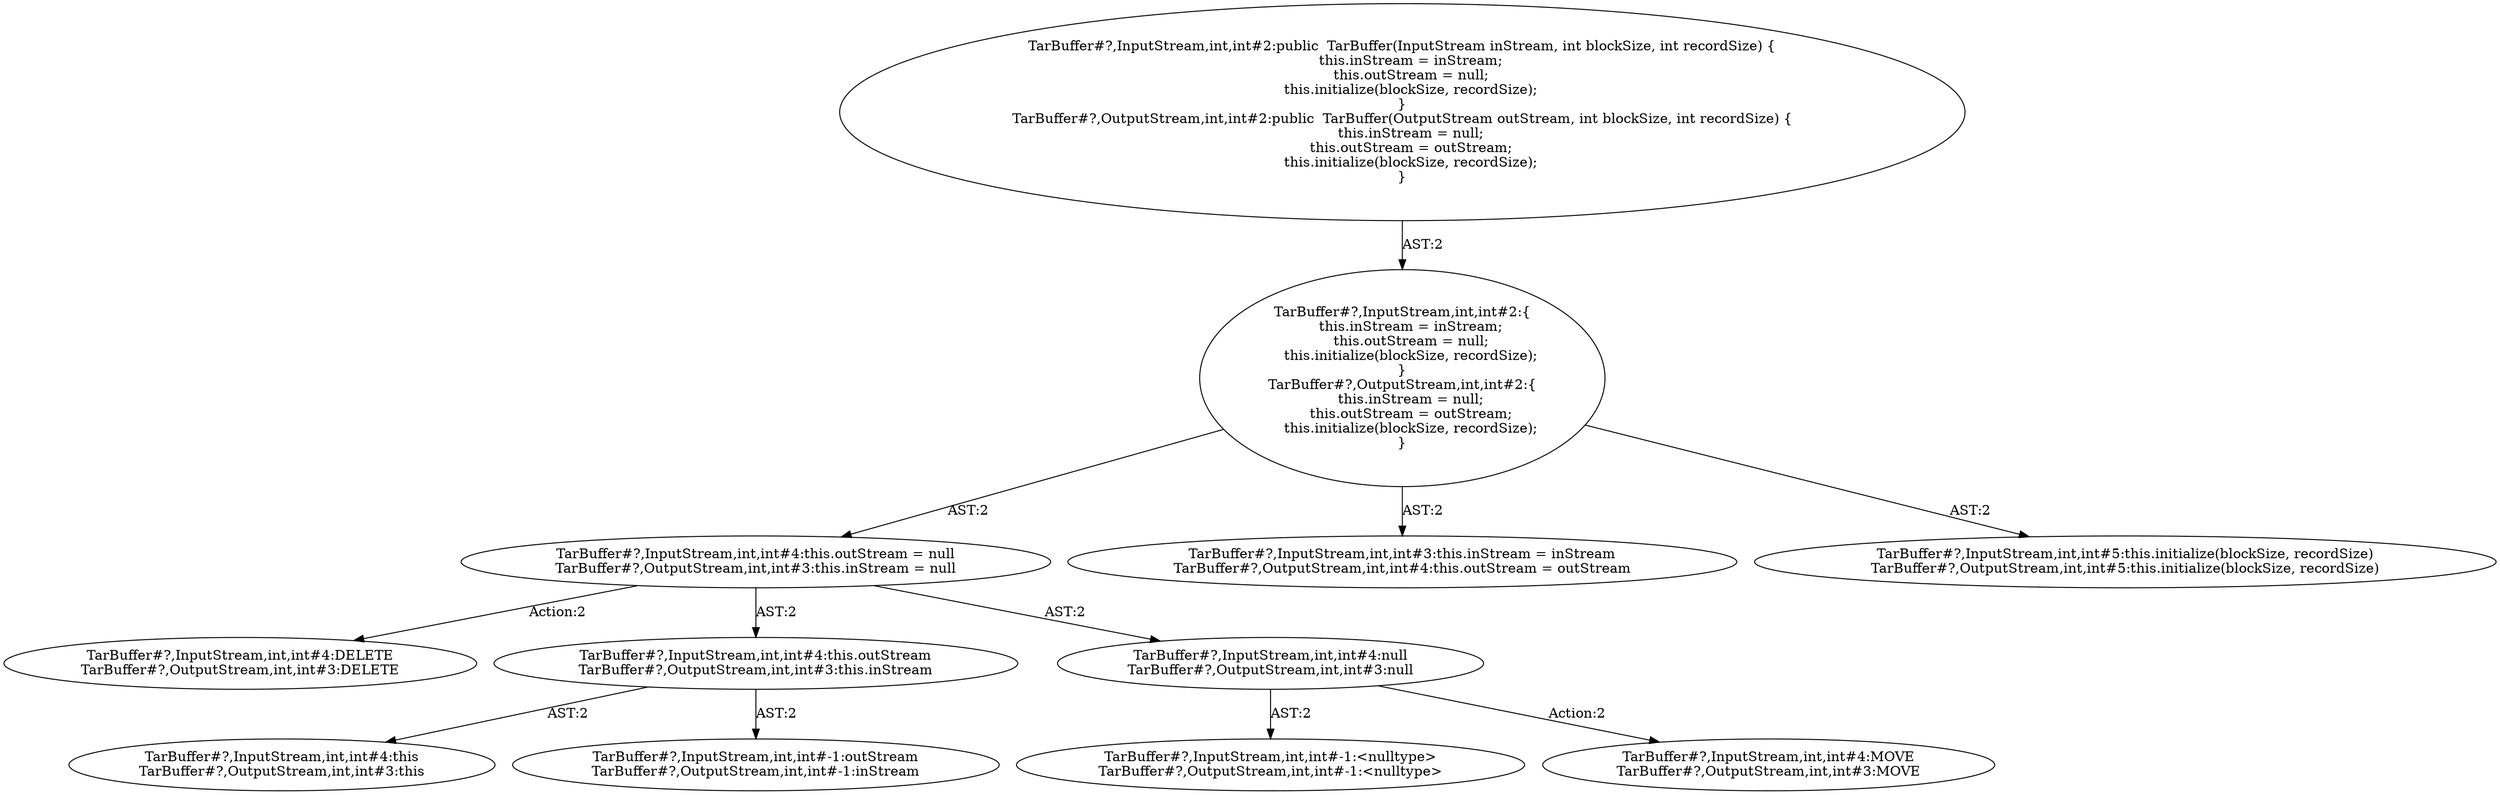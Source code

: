 digraph "Pattern" {
0 [label="TarBuffer#?,InputStream,int,int#4:DELETE
TarBuffer#?,OutputStream,int,int#3:DELETE" shape=ellipse]
1 [label="TarBuffer#?,InputStream,int,int#4:this.outStream = null
TarBuffer#?,OutputStream,int,int#3:this.inStream = null" shape=ellipse]
2 [label="TarBuffer#?,InputStream,int,int#2:\{
    this.inStream = inStream;
    this.outStream = null;
    this.initialize(blockSize, recordSize);
\}
TarBuffer#?,OutputStream,int,int#2:\{
    this.inStream = null;
    this.outStream = outStream;
    this.initialize(blockSize, recordSize);
\}" shape=ellipse]
3 [label="TarBuffer#?,InputStream,int,int#2:public  TarBuffer(InputStream inStream, int blockSize, int recordSize) \{
    this.inStream = inStream;
    this.outStream = null;
    this.initialize(blockSize, recordSize);
\}
TarBuffer#?,OutputStream,int,int#2:public  TarBuffer(OutputStream outStream, int blockSize, int recordSize) \{
    this.inStream = null;
    this.outStream = outStream;
    this.initialize(blockSize, recordSize);
\}" shape=ellipse]
4 [label="TarBuffer#?,InputStream,int,int#3:this.inStream = inStream
TarBuffer#?,OutputStream,int,int#4:this.outStream = outStream" shape=ellipse]
5 [label="TarBuffer#?,InputStream,int,int#5:this.initialize(blockSize, recordSize)
TarBuffer#?,OutputStream,int,int#5:this.initialize(blockSize, recordSize)" shape=ellipse]
6 [label="TarBuffer#?,InputStream,int,int#4:this.outStream
TarBuffer#?,OutputStream,int,int#3:this.inStream" shape=ellipse]
7 [label="TarBuffer#?,InputStream,int,int#4:this
TarBuffer#?,OutputStream,int,int#3:this" shape=ellipse]
8 [label="TarBuffer#?,InputStream,int,int#-1:outStream
TarBuffer#?,OutputStream,int,int#-1:inStream" shape=ellipse]
9 [label="TarBuffer#?,InputStream,int,int#4:null
TarBuffer#?,OutputStream,int,int#3:null" shape=ellipse]
10 [label="TarBuffer#?,InputStream,int,int#-1:<nulltype>
TarBuffer#?,OutputStream,int,int#-1:<nulltype>" shape=ellipse]
11 [label="TarBuffer#?,InputStream,int,int#4:MOVE
TarBuffer#?,OutputStream,int,int#3:MOVE" shape=ellipse]
1 -> 0 [label="Action:2"];
1 -> 6 [label="AST:2"];
1 -> 9 [label="AST:2"];
2 -> 1 [label="AST:2"];
2 -> 4 [label="AST:2"];
2 -> 5 [label="AST:2"];
3 -> 2 [label="AST:2"];
6 -> 7 [label="AST:2"];
6 -> 8 [label="AST:2"];
9 -> 10 [label="AST:2"];
9 -> 11 [label="Action:2"];
}